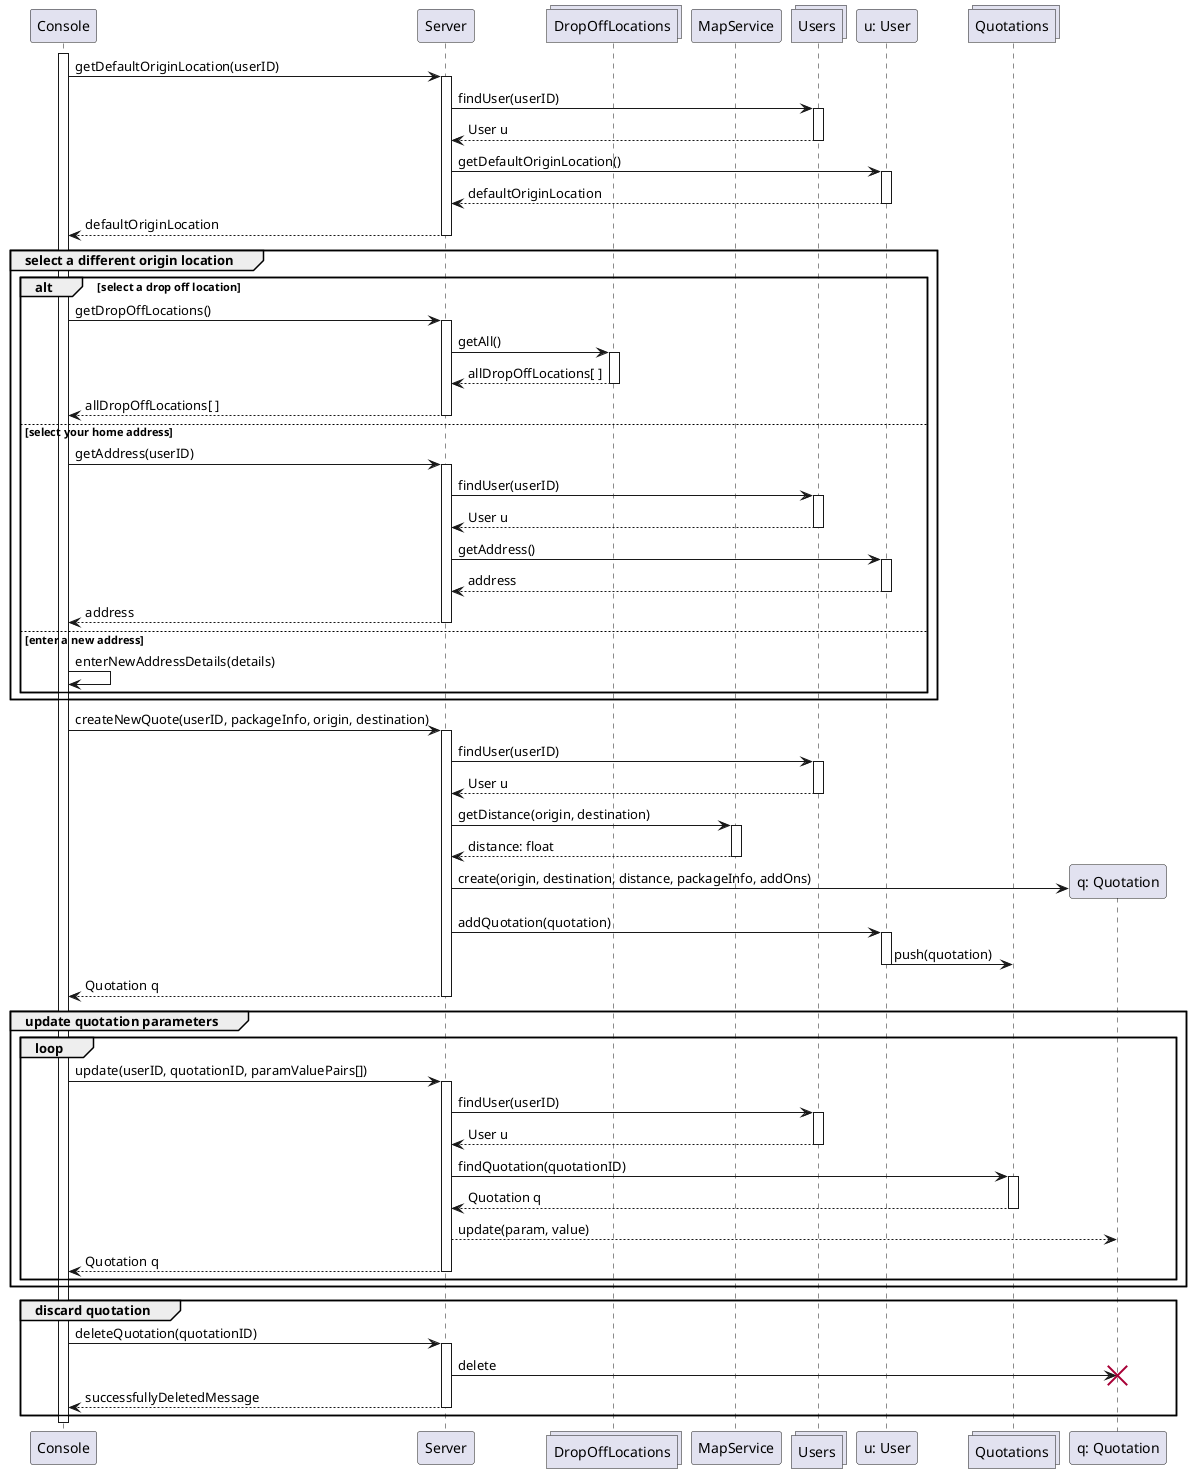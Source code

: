 @startuml
  participant Console as Console
  participant Server as Server
  collections DropOffLocations as DropOffLocations
  participant MapService as MapService
  collections Users as Users
  participant User as "u: User"
  collections Quotations as Quotations

  activate Console
  Console -> Server ++ : getDefaultOriginLocation(userID)
  Server -> Users ++: findUser(userID)
  Users --> Server --: User u
  Server -> User ++: getDefaultOriginLocation()
  User --> Server --: defaultOriginLocation
  Server --> Console -- : defaultOriginLocation

  group select a different origin location
    alt select a drop off location 
      Console -> Server ++: getDropOffLocations()
      Server -> DropOffLocations ++ : getAll()
      DropOffLocations --> Server -- : allDropOffLocations[ ]
      Server --> Console -- : allDropOffLocations[ ]
    else select your home address
      Console -> Server ++: getAddress(userID)
      Server -> Users ++: findUser(userID)
      Users --> Server -- : User u
      Server -> User ++: getAddress()
      User --> Server --: address
      Server --> Console --: address
    else enter a new address
      Console -> Console: enterNewAddressDetails(details)
    end
  end

  Console -> Server ++ : createNewQuote(userID, packageInfo, origin, destination)
  Server -> Users ++: findUser(userID)
  Users --> Server -- : User u
  Server -> MapService ++ : getDistance(origin, destination)
  MapService --> Server -- : distance: float
  Server -> Quotation as "q: Quotation" ** : create(origin, destination, distance, packageInfo, addOns)
  Server -> User ++: addQuotation(quotation)
  User -> Quotations --: push(quotation)
  Server --> Console -- : Quotation q

  group update quotation parameters
    loop
      Console -> Server ++: update(userID, quotationID, paramValuePairs[])
      Server -> Users ++: findUser(userID)
      Users --> Server -- : User u
      Server -> Quotations ++: findQuotation(quotationID)
      Quotations --> Server -- :Quotation q
      Server --> Quotation :update(param, value)
      Server --> Console -- : Quotation q
    end
  end

group discard quotation
  Console -> Server ++ : deleteQuotation(quotationID)
  Server -> Quotation !!: delete
  Server --> Console -- : successfullyDeletedMessage
end

  deactivate Console

@enduml